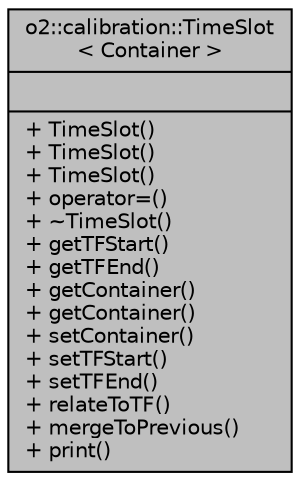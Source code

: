 digraph "o2::calibration::TimeSlot&lt; Container &gt;"
{
 // INTERACTIVE_SVG=YES
  bgcolor="transparent";
  edge [fontname="Helvetica",fontsize="10",labelfontname="Helvetica",labelfontsize="10"];
  node [fontname="Helvetica",fontsize="10",shape=record];
  Node1 [label="{o2::calibration::TimeSlot\l\< Container \>\n||+ TimeSlot()\l+ TimeSlot()\l+ TimeSlot()\l+ operator=()\l+ ~TimeSlot()\l+ getTFStart()\l+ getTFEnd()\l+ getContainer()\l+ getContainer()\l+ setContainer()\l+ setTFStart()\l+ setTFEnd()\l+ relateToTF()\l+ mergeToPrevious()\l+ print()\l}",height=0.2,width=0.4,color="black", fillcolor="grey75", style="filled", fontcolor="black"];
}

